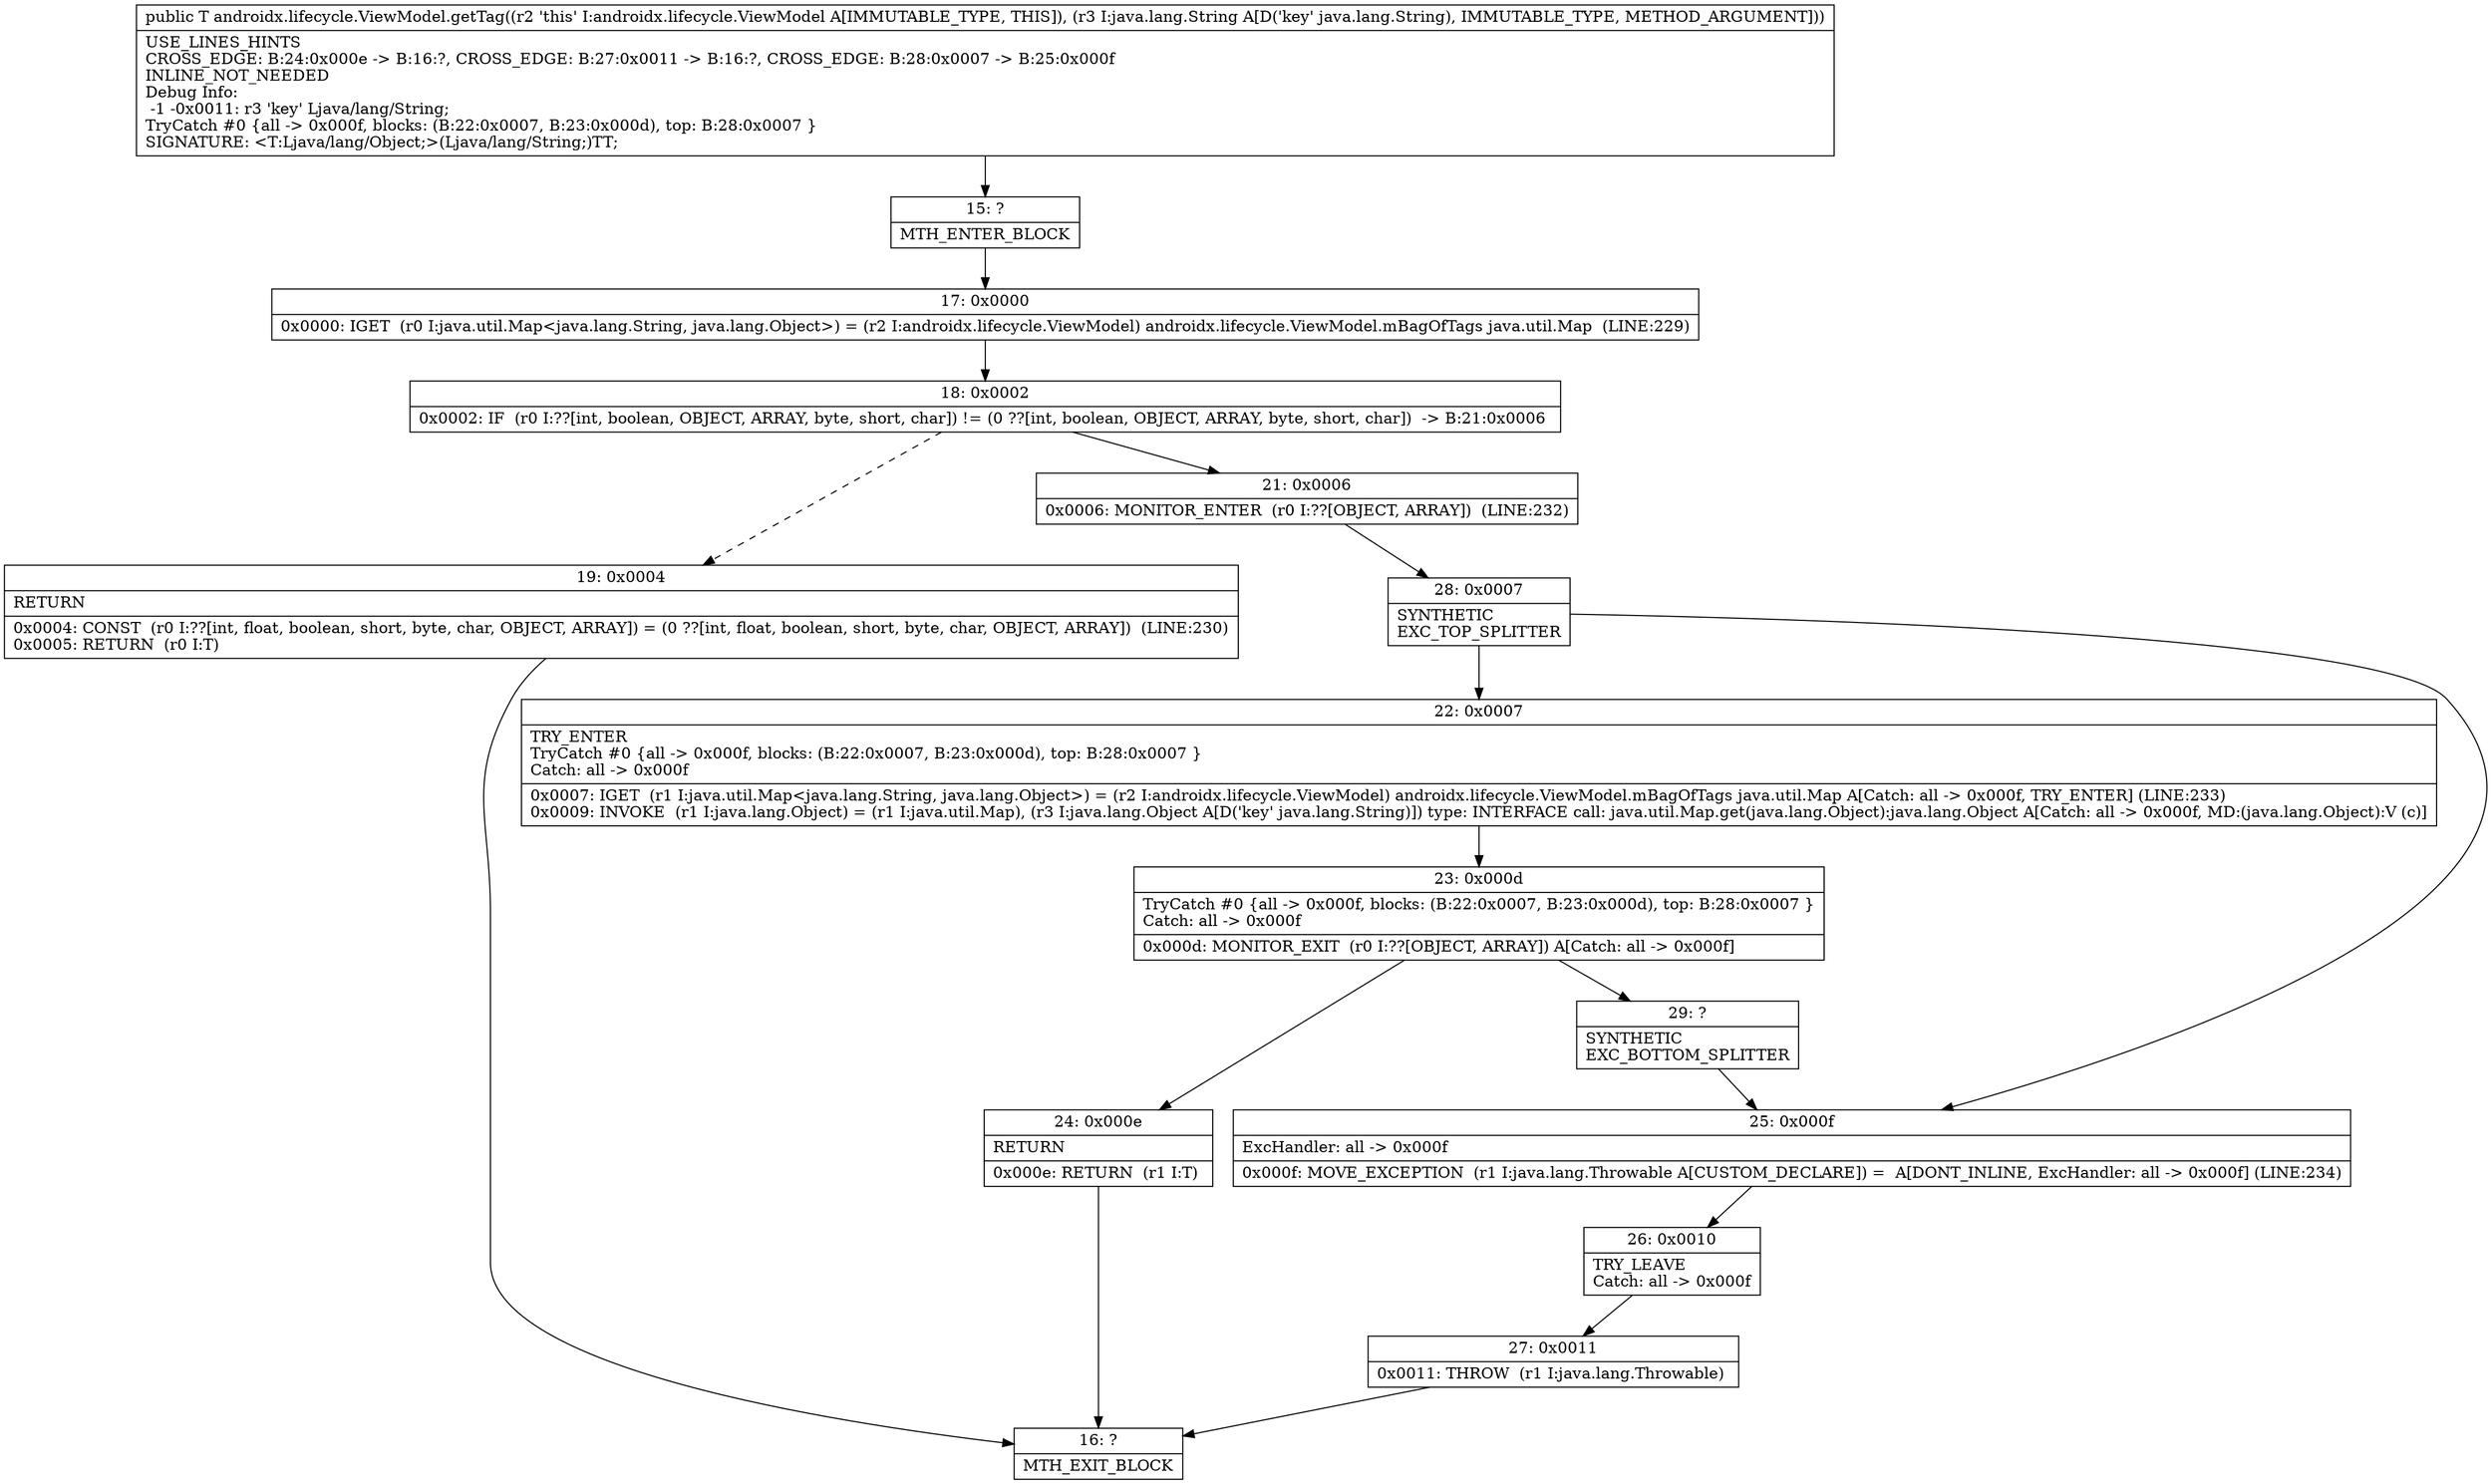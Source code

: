 digraph "CFG forandroidx.lifecycle.ViewModel.getTag(Ljava\/lang\/String;)Ljava\/lang\/Object;" {
Node_15 [shape=record,label="{15\:\ ?|MTH_ENTER_BLOCK\l}"];
Node_17 [shape=record,label="{17\:\ 0x0000|0x0000: IGET  (r0 I:java.util.Map\<java.lang.String, java.lang.Object\>) = (r2 I:androidx.lifecycle.ViewModel) androidx.lifecycle.ViewModel.mBagOfTags java.util.Map  (LINE:229)\l}"];
Node_18 [shape=record,label="{18\:\ 0x0002|0x0002: IF  (r0 I:??[int, boolean, OBJECT, ARRAY, byte, short, char]) != (0 ??[int, boolean, OBJECT, ARRAY, byte, short, char])  \-\> B:21:0x0006 \l}"];
Node_19 [shape=record,label="{19\:\ 0x0004|RETURN\l|0x0004: CONST  (r0 I:??[int, float, boolean, short, byte, char, OBJECT, ARRAY]) = (0 ??[int, float, boolean, short, byte, char, OBJECT, ARRAY])  (LINE:230)\l0x0005: RETURN  (r0 I:T) \l}"];
Node_16 [shape=record,label="{16\:\ ?|MTH_EXIT_BLOCK\l}"];
Node_21 [shape=record,label="{21\:\ 0x0006|0x0006: MONITOR_ENTER  (r0 I:??[OBJECT, ARRAY])  (LINE:232)\l}"];
Node_28 [shape=record,label="{28\:\ 0x0007|SYNTHETIC\lEXC_TOP_SPLITTER\l}"];
Node_22 [shape=record,label="{22\:\ 0x0007|TRY_ENTER\lTryCatch #0 \{all \-\> 0x000f, blocks: (B:22:0x0007, B:23:0x000d), top: B:28:0x0007 \}\lCatch: all \-\> 0x000f\l|0x0007: IGET  (r1 I:java.util.Map\<java.lang.String, java.lang.Object\>) = (r2 I:androidx.lifecycle.ViewModel) androidx.lifecycle.ViewModel.mBagOfTags java.util.Map A[Catch: all \-\> 0x000f, TRY_ENTER] (LINE:233)\l0x0009: INVOKE  (r1 I:java.lang.Object) = (r1 I:java.util.Map), (r3 I:java.lang.Object A[D('key' java.lang.String)]) type: INTERFACE call: java.util.Map.get(java.lang.Object):java.lang.Object A[Catch: all \-\> 0x000f, MD:(java.lang.Object):V (c)]\l}"];
Node_23 [shape=record,label="{23\:\ 0x000d|TryCatch #0 \{all \-\> 0x000f, blocks: (B:22:0x0007, B:23:0x000d), top: B:28:0x0007 \}\lCatch: all \-\> 0x000f\l|0x000d: MONITOR_EXIT  (r0 I:??[OBJECT, ARRAY]) A[Catch: all \-\> 0x000f]\l}"];
Node_24 [shape=record,label="{24\:\ 0x000e|RETURN\l|0x000e: RETURN  (r1 I:T) \l}"];
Node_29 [shape=record,label="{29\:\ ?|SYNTHETIC\lEXC_BOTTOM_SPLITTER\l}"];
Node_25 [shape=record,label="{25\:\ 0x000f|ExcHandler: all \-\> 0x000f\l|0x000f: MOVE_EXCEPTION  (r1 I:java.lang.Throwable A[CUSTOM_DECLARE]) =  A[DONT_INLINE, ExcHandler: all \-\> 0x000f] (LINE:234)\l}"];
Node_26 [shape=record,label="{26\:\ 0x0010|TRY_LEAVE\lCatch: all \-\> 0x000f\l}"];
Node_27 [shape=record,label="{27\:\ 0x0011|0x0011: THROW  (r1 I:java.lang.Throwable) \l}"];
MethodNode[shape=record,label="{public T androidx.lifecycle.ViewModel.getTag((r2 'this' I:androidx.lifecycle.ViewModel A[IMMUTABLE_TYPE, THIS]), (r3 I:java.lang.String A[D('key' java.lang.String), IMMUTABLE_TYPE, METHOD_ARGUMENT]))  | USE_LINES_HINTS\lCROSS_EDGE: B:24:0x000e \-\> B:16:?, CROSS_EDGE: B:27:0x0011 \-\> B:16:?, CROSS_EDGE: B:28:0x0007 \-\> B:25:0x000f\lINLINE_NOT_NEEDED\lDebug Info:\l  \-1 \-0x0011: r3 'key' Ljava\/lang\/String;\lTryCatch #0 \{all \-\> 0x000f, blocks: (B:22:0x0007, B:23:0x000d), top: B:28:0x0007 \}\lSIGNATURE: \<T:Ljava\/lang\/Object;\>(Ljava\/lang\/String;)TT;\l}"];
MethodNode -> Node_15;Node_15 -> Node_17;
Node_17 -> Node_18;
Node_18 -> Node_19[style=dashed];
Node_18 -> Node_21;
Node_19 -> Node_16;
Node_21 -> Node_28;
Node_28 -> Node_22;
Node_28 -> Node_25;
Node_22 -> Node_23;
Node_23 -> Node_24;
Node_23 -> Node_29;
Node_24 -> Node_16;
Node_29 -> Node_25;
Node_25 -> Node_26;
Node_26 -> Node_27;
Node_27 -> Node_16;
}

